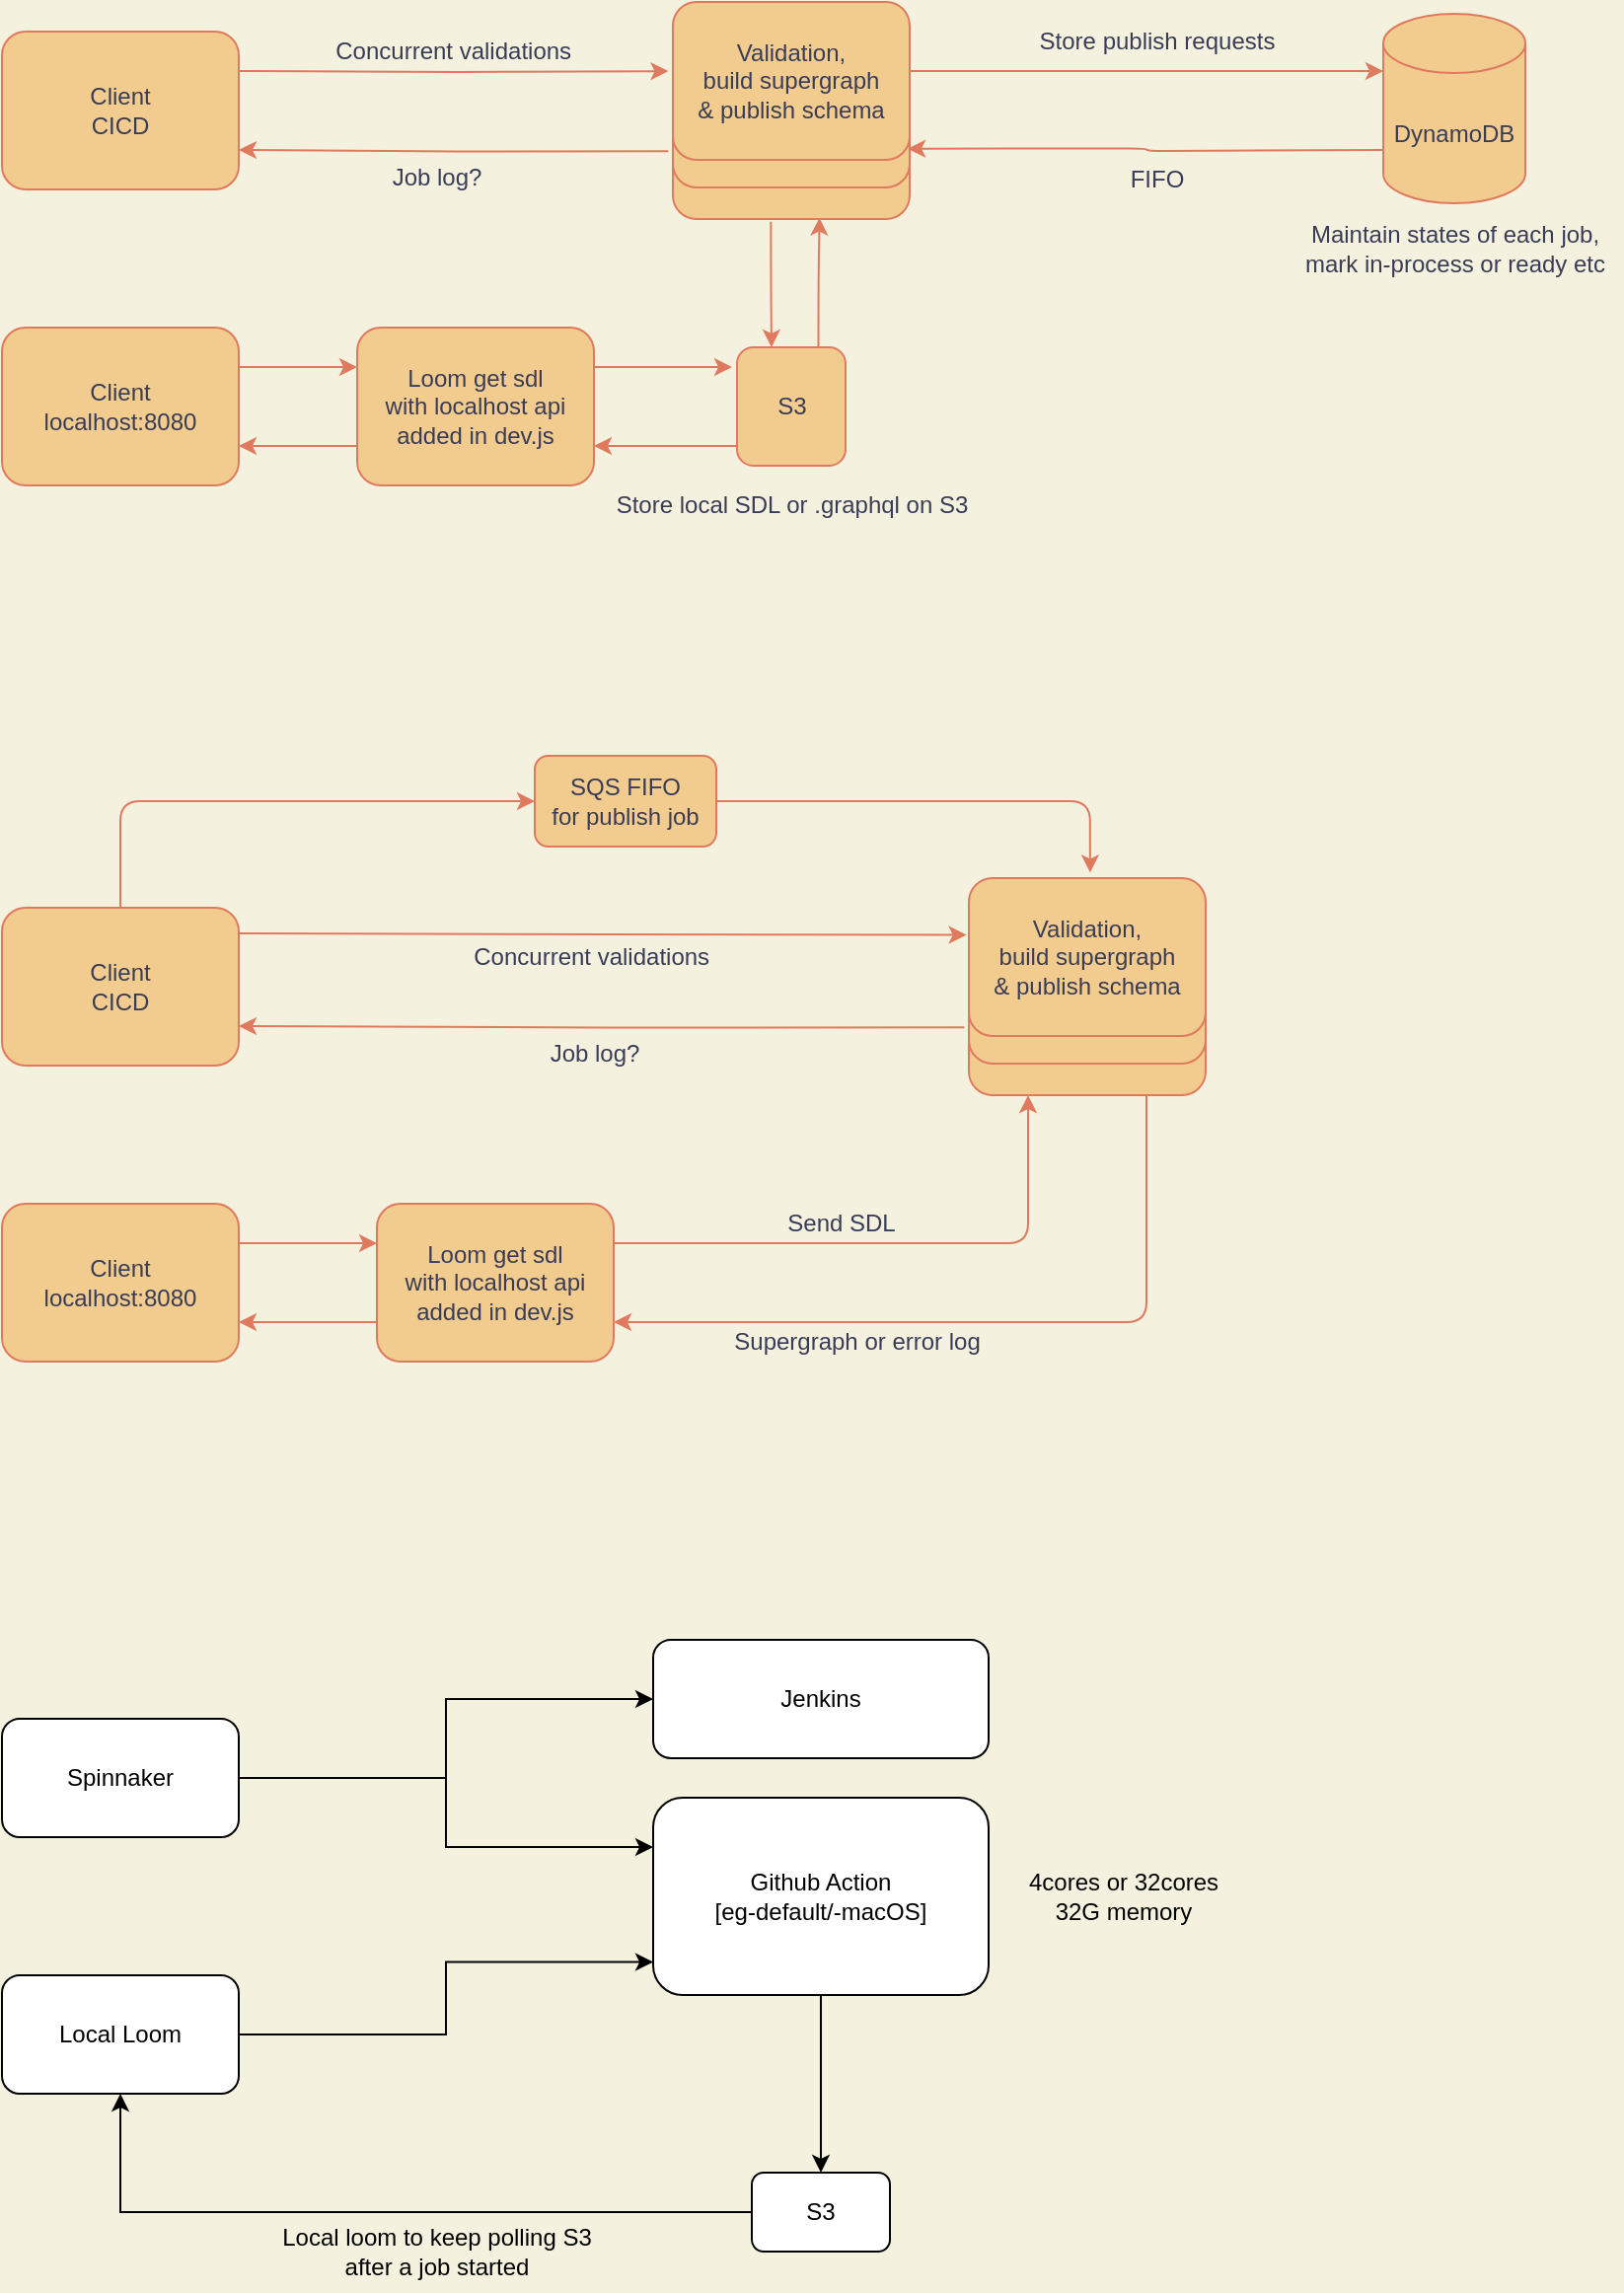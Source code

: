 <mxfile version="20.8.14" type="github">
  <diagram id="C5RBs43oDa-KdzZeNtuy" name="Page-1">
    <mxGraphModel dx="1254" dy="681" grid="1" gridSize="10" guides="1" tooltips="1" connect="1" arrows="1" fold="1" page="1" pageScale="1" pageWidth="1169" pageHeight="827" background="#F4F1DE" math="0" shadow="0">
      <root>
        <mxCell id="WIyWlLk6GJQsqaUBKTNV-0" />
        <mxCell id="WIyWlLk6GJQsqaUBKTNV-1" parent="WIyWlLk6GJQsqaUBKTNV-0" />
        <mxCell id="8BCUO0s5yUx3OdAA5PeD-3" style="edgeStyle=orthogonalEdgeStyle;rounded=0;orthogonalLoop=1;jettySize=auto;html=1;exitX=1;exitY=0.25;exitDx=0;exitDy=0;entryX=0;entryY=0.25;entryDx=0;entryDy=0;labelBackgroundColor=#F4F1DE;strokeColor=#E07A5F;fontColor=#393C56;" parent="WIyWlLk6GJQsqaUBKTNV-1" source="8BCUO0s5yUx3OdAA5PeD-0" target="8BCUO0s5yUx3OdAA5PeD-1" edge="1">
          <mxGeometry relative="1" as="geometry" />
        </mxCell>
        <mxCell id="8BCUO0s5yUx3OdAA5PeD-0" value="Client&lt;br&gt;localhost:8080" style="rounded=1;whiteSpace=wrap;html=1;fontSize=12;glass=0;strokeWidth=1;shadow=0;fillColor=#F2CC8F;strokeColor=#E07A5F;fontColor=#393C56;" parent="WIyWlLk6GJQsqaUBKTNV-1" vertex="1">
          <mxGeometry x="160" y="225" width="120" height="80" as="geometry" />
        </mxCell>
        <mxCell id="8BCUO0s5yUx3OdAA5PeD-69" style="edgeStyle=orthogonalEdgeStyle;curved=0;rounded=1;sketch=0;orthogonalLoop=1;jettySize=auto;html=1;exitX=1;exitY=0.25;exitDx=0;exitDy=0;fontColor=#393C56;strokeColor=#E07A5F;fillColor=#F2CC8F;" parent="WIyWlLk6GJQsqaUBKTNV-1" source="8BCUO0s5yUx3OdAA5PeD-1" edge="1">
          <mxGeometry relative="1" as="geometry">
            <mxPoint x="490" y="245" as="sourcePoint" />
            <mxPoint x="530" y="245" as="targetPoint" />
          </mxGeometry>
        </mxCell>
        <mxCell id="8BCUO0s5yUx3OdAA5PeD-73" style="edgeStyle=orthogonalEdgeStyle;curved=0;rounded=1;sketch=0;orthogonalLoop=1;jettySize=auto;html=1;exitX=0;exitY=0.75;exitDx=0;exitDy=0;entryX=1;entryY=0.75;entryDx=0;entryDy=0;fontColor=#393C56;strokeColor=#E07A5F;fillColor=#F2CC8F;" parent="WIyWlLk6GJQsqaUBKTNV-1" source="8BCUO0s5yUx3OdAA5PeD-1" target="8BCUO0s5yUx3OdAA5PeD-0" edge="1">
          <mxGeometry relative="1" as="geometry" />
        </mxCell>
        <mxCell id="8BCUO0s5yUx3OdAA5PeD-1" value="Loom get sdl&lt;br&gt;with localhost api&lt;br&gt;added in dev.js" style="rounded=1;whiteSpace=wrap;html=1;fontSize=12;glass=0;strokeWidth=1;shadow=0;fillColor=#F2CC8F;strokeColor=#E07A5F;fontColor=#393C56;" parent="WIyWlLk6GJQsqaUBKTNV-1" vertex="1">
          <mxGeometry x="340" y="225" width="120" height="80" as="geometry" />
        </mxCell>
        <mxCell id="8BCUO0s5yUx3OdAA5PeD-12" value="Client&lt;br&gt;CICD" style="rounded=1;whiteSpace=wrap;html=1;fontSize=12;glass=0;strokeWidth=1;shadow=0;fillColor=#F2CC8F;strokeColor=#E07A5F;fontColor=#393C56;" parent="WIyWlLk6GJQsqaUBKTNV-1" vertex="1">
          <mxGeometry x="160" y="75" width="120" height="80" as="geometry" />
        </mxCell>
        <mxCell id="8BCUO0s5yUx3OdAA5PeD-21" value="Concurrent validations&amp;nbsp;" style="text;html=1;align=center;verticalAlign=middle;resizable=0;points=[];autosize=1;strokeColor=none;fillColor=none;fontColor=#393C56;" parent="WIyWlLk6GJQsqaUBKTNV-1" vertex="1">
          <mxGeometry x="320" y="75" width="140" height="20" as="geometry" />
        </mxCell>
        <mxCell id="8BCUO0s5yUx3OdAA5PeD-22" value="Store local SDL or .graphql on S3" style="text;html=1;align=center;verticalAlign=middle;resizable=0;points=[];autosize=1;strokeColor=none;fillColor=none;fontColor=#393C56;" parent="WIyWlLk6GJQsqaUBKTNV-1" vertex="1">
          <mxGeometry x="465" y="305" width="190" height="20" as="geometry" />
        </mxCell>
        <mxCell id="8BCUO0s5yUx3OdAA5PeD-39" style="edgeStyle=orthogonalEdgeStyle;rounded=0;orthogonalLoop=1;jettySize=auto;html=1;exitX=1;exitY=0.25;exitDx=0;exitDy=0;entryX=-0.019;entryY=0.438;entryDx=0;entryDy=0;labelBackgroundColor=#F4F1DE;strokeColor=#E07A5F;fontColor=#393C56;entryPerimeter=0;" parent="WIyWlLk6GJQsqaUBKTNV-1" target="8BCUO0s5yUx3OdAA5PeD-58" edge="1">
          <mxGeometry relative="1" as="geometry">
            <mxPoint x="280" y="95" as="sourcePoint" />
            <mxPoint x="467.5" y="95" as="targetPoint" />
          </mxGeometry>
        </mxCell>
        <mxCell id="8BCUO0s5yUx3OdAA5PeD-40" style="edgeStyle=orthogonalEdgeStyle;rounded=0;orthogonalLoop=1;jettySize=auto;html=1;exitX=-0.019;exitY=0.946;exitDx=0;exitDy=0;entryX=1;entryY=0.75;entryDx=0;entryDy=0;labelBackgroundColor=#F4F1DE;strokeColor=#E07A5F;fontColor=#393C56;exitPerimeter=0;" parent="WIyWlLk6GJQsqaUBKTNV-1" source="8BCUO0s5yUx3OdAA5PeD-58" edge="1">
          <mxGeometry relative="1" as="geometry">
            <mxPoint x="467.5" y="135" as="sourcePoint" />
            <mxPoint x="280" y="135" as="targetPoint" />
          </mxGeometry>
        </mxCell>
        <mxCell id="8BCUO0s5yUx3OdAA5PeD-46" style="edgeStyle=orthogonalEdgeStyle;curved=0;rounded=1;sketch=0;orthogonalLoop=1;jettySize=auto;html=1;entryX=0;entryY=0.25;entryDx=0;entryDy=0;fontColor=#393C56;strokeColor=#E07A5F;fillColor=#F2CC8F;" parent="WIyWlLk6GJQsqaUBKTNV-1" edge="1">
          <mxGeometry relative="1" as="geometry">
            <mxPoint x="600.5" y="95" as="sourcePoint" />
            <mxPoint x="860" y="95" as="targetPoint" />
            <Array as="points">
              <mxPoint x="600.5" y="95" />
            </Array>
          </mxGeometry>
        </mxCell>
        <mxCell id="8BCUO0s5yUx3OdAA5PeD-82" style="edgeStyle=orthogonalEdgeStyle;curved=0;rounded=1;sketch=0;orthogonalLoop=1;jettySize=auto;html=1;exitX=0.414;exitY=1.017;exitDx=0;exitDy=0;fontColor=#393C56;strokeColor=#E07A5F;fillColor=#F2CC8F;exitPerimeter=0;" parent="WIyWlLk6GJQsqaUBKTNV-1" source="8BCUO0s5yUx3OdAA5PeD-45" edge="1">
          <mxGeometry relative="1" as="geometry">
            <mxPoint x="550" y="235" as="targetPoint" />
          </mxGeometry>
        </mxCell>
        <mxCell id="8BCUO0s5yUx3OdAA5PeD-45" value="New Stitcher&lt;br&gt;Build supergraph&lt;br&gt;&amp;amp;&amp;amp; Publish Schemas" style="rounded=1;whiteSpace=wrap;html=1;fontSize=12;glass=0;strokeWidth=1;shadow=0;fillColor=#F2CC8F;strokeColor=#E07A5F;fontColor=#393C56;" parent="WIyWlLk6GJQsqaUBKTNV-1" vertex="1">
          <mxGeometry x="500" y="90" width="120" height="80" as="geometry" />
        </mxCell>
        <mxCell id="8BCUO0s5yUx3OdAA5PeD-72" style="edgeStyle=orthogonalEdgeStyle;curved=0;rounded=1;sketch=0;orthogonalLoop=1;jettySize=auto;html=1;exitX=0.136;exitY=0.833;exitDx=0;exitDy=0;entryX=1;entryY=0.75;entryDx=0;entryDy=0;fontColor=#393C56;strokeColor=#E07A5F;fillColor=#F2CC8F;exitPerimeter=0;" parent="WIyWlLk6GJQsqaUBKTNV-1" source="8BCUO0s5yUx3OdAA5PeD-78" target="8BCUO0s5yUx3OdAA5PeD-1" edge="1">
          <mxGeometry relative="1" as="geometry">
            <mxPoint x="523.34" y="285" as="sourcePoint" />
            <mxPoint x="490" y="280.04" as="targetPoint" />
          </mxGeometry>
        </mxCell>
        <mxCell id="8BCUO0s5yUx3OdAA5PeD-51" value="Job log?" style="text;html=1;align=center;verticalAlign=middle;resizable=0;points=[];autosize=1;strokeColor=none;fillColor=none;fontColor=#393C56;" parent="WIyWlLk6GJQsqaUBKTNV-1" vertex="1">
          <mxGeometry x="350" y="139" width="60" height="20" as="geometry" />
        </mxCell>
        <mxCell id="8BCUO0s5yUx3OdAA5PeD-52" value="Store publish requests" style="text;html=1;align=center;verticalAlign=middle;resizable=0;points=[];autosize=1;strokeColor=none;fillColor=none;fontColor=#393C56;" parent="WIyWlLk6GJQsqaUBKTNV-1" vertex="1">
          <mxGeometry x="680" y="70" width="130" height="20" as="geometry" />
        </mxCell>
        <mxCell id="8BCUO0s5yUx3OdAA5PeD-63" style="edgeStyle=orthogonalEdgeStyle;curved=0;rounded=1;sketch=0;orthogonalLoop=1;jettySize=auto;html=1;exitX=0;exitY=0.75;exitDx=0;exitDy=0;fontColor=#393C56;strokeColor=#E07A5F;fillColor=#F2CC8F;entryX=0.992;entryY=0.929;entryDx=0;entryDy=0;entryPerimeter=0;" parent="WIyWlLk6GJQsqaUBKTNV-1" target="8BCUO0s5yUx3OdAA5PeD-58" edge="1">
          <mxGeometry relative="1" as="geometry">
            <mxPoint x="602.5" y="135.333" as="targetPoint" />
            <mxPoint x="860" y="135" as="sourcePoint" />
          </mxGeometry>
        </mxCell>
        <mxCell id="8BCUO0s5yUx3OdAA5PeD-55" value="FIFO" style="text;html=1;align=center;verticalAlign=middle;resizable=0;points=[];autosize=1;strokeColor=none;fillColor=none;fontColor=#393C56;" parent="WIyWlLk6GJQsqaUBKTNV-1" vertex="1">
          <mxGeometry x="725" y="140" width="40" height="20" as="geometry" />
        </mxCell>
        <mxCell id="8BCUO0s5yUx3OdAA5PeD-57" value="New Stitcher&lt;br&gt;Build supergraph&lt;br&gt;&amp;amp;&amp;amp; Publish Schemas" style="rounded=1;whiteSpace=wrap;html=1;fontSize=12;glass=0;strokeWidth=1;shadow=0;fillColor=#F2CC8F;strokeColor=#E07A5F;fontColor=#393C56;" parent="WIyWlLk6GJQsqaUBKTNV-1" vertex="1">
          <mxGeometry x="500" y="74" width="120" height="80" as="geometry" />
        </mxCell>
        <mxCell id="8BCUO0s5yUx3OdAA5PeD-58" value="Validation,&lt;br&gt;build supergraph&lt;br&gt;&amp;amp; publish schema" style="rounded=1;whiteSpace=wrap;html=1;fontSize=12;glass=0;strokeWidth=1;shadow=0;fillColor=#F2CC8F;strokeColor=#E07A5F;fontColor=#393C56;" parent="WIyWlLk6GJQsqaUBKTNV-1" vertex="1">
          <mxGeometry x="500" y="60" width="120" height="80" as="geometry" />
        </mxCell>
        <mxCell id="8BCUO0s5yUx3OdAA5PeD-83" style="edgeStyle=orthogonalEdgeStyle;curved=0;rounded=1;sketch=0;orthogonalLoop=1;jettySize=auto;html=1;exitX=0.75;exitY=0;exitDx=0;exitDy=0;entryX=0.619;entryY=0.992;entryDx=0;entryDy=0;entryPerimeter=0;fontColor=#393C56;strokeColor=#E07A5F;fillColor=#F2CC8F;" parent="WIyWlLk6GJQsqaUBKTNV-1" source="8BCUO0s5yUx3OdAA5PeD-78" target="8BCUO0s5yUx3OdAA5PeD-45" edge="1">
          <mxGeometry relative="1" as="geometry" />
        </mxCell>
        <mxCell id="8BCUO0s5yUx3OdAA5PeD-78" value="S3" style="rounded=1;whiteSpace=wrap;html=1;fontSize=12;glass=0;strokeWidth=1;shadow=0;fillColor=#F2CC8F;strokeColor=#E07A5F;fontColor=#393C56;" parent="WIyWlLk6GJQsqaUBKTNV-1" vertex="1">
          <mxGeometry x="532.5" y="235" width="55" height="60" as="geometry" />
        </mxCell>
        <mxCell id="8BCUO0s5yUx3OdAA5PeD-87" value="DynamoDB" style="shape=cylinder3;whiteSpace=wrap;html=1;boundedLbl=1;backgroundOutline=1;size=15;rounded=0;sketch=0;fontColor=#393C56;strokeColor=#E07A5F;fillColor=#F2CC8F;" parent="WIyWlLk6GJQsqaUBKTNV-1" vertex="1">
          <mxGeometry x="860" y="66" width="72" height="96" as="geometry" />
        </mxCell>
        <mxCell id="8BCUO0s5yUx3OdAA5PeD-88" value="Maintain states of each job, &lt;br&gt;mark in-process or ready etc" style="text;html=1;align=center;verticalAlign=middle;resizable=0;points=[];autosize=1;strokeColor=none;fillColor=none;fontColor=#393C56;" parent="WIyWlLk6GJQsqaUBKTNV-1" vertex="1">
          <mxGeometry x="811" y="170" width="170" height="30" as="geometry" />
        </mxCell>
        <mxCell id="8BCUO0s5yUx3OdAA5PeD-89" style="edgeStyle=orthogonalEdgeStyle;rounded=0;orthogonalLoop=1;jettySize=auto;html=1;exitX=1;exitY=0.25;exitDx=0;exitDy=0;entryX=0;entryY=0.25;entryDx=0;entryDy=0;labelBackgroundColor=#F4F1DE;strokeColor=#E07A5F;fontColor=#393C56;" parent="WIyWlLk6GJQsqaUBKTNV-1" source="8BCUO0s5yUx3OdAA5PeD-90" target="8BCUO0s5yUx3OdAA5PeD-93" edge="1">
          <mxGeometry relative="1" as="geometry" />
        </mxCell>
        <mxCell id="8BCUO0s5yUx3OdAA5PeD-90" value="Client&lt;br&gt;localhost:8080" style="rounded=1;whiteSpace=wrap;html=1;fontSize=12;glass=0;strokeWidth=1;shadow=0;fillColor=#F2CC8F;strokeColor=#E07A5F;fontColor=#393C56;" parent="WIyWlLk6GJQsqaUBKTNV-1" vertex="1">
          <mxGeometry x="160" y="669" width="120" height="80" as="geometry" />
        </mxCell>
        <mxCell id="8BCUO0s5yUx3OdAA5PeD-91" style="edgeStyle=orthogonalEdgeStyle;curved=0;rounded=1;sketch=0;orthogonalLoop=1;jettySize=auto;html=1;exitX=1;exitY=0.25;exitDx=0;exitDy=0;fontColor=#393C56;strokeColor=#E07A5F;fillColor=#F2CC8F;entryX=0.25;entryY=1;entryDx=0;entryDy=0;" parent="WIyWlLk6GJQsqaUBKTNV-1" source="8BCUO0s5yUx3OdAA5PeD-93" target="8BCUO0s5yUx3OdAA5PeD-101" edge="1">
          <mxGeometry relative="1" as="geometry">
            <mxPoint x="490" y="689" as="sourcePoint" />
            <mxPoint x="530" y="689" as="targetPoint" />
          </mxGeometry>
        </mxCell>
        <mxCell id="8BCUO0s5yUx3OdAA5PeD-92" style="edgeStyle=orthogonalEdgeStyle;curved=0;rounded=1;sketch=0;orthogonalLoop=1;jettySize=auto;html=1;exitX=0;exitY=0.75;exitDx=0;exitDy=0;entryX=1;entryY=0.75;entryDx=0;entryDy=0;fontColor=#393C56;strokeColor=#E07A5F;fillColor=#F2CC8F;" parent="WIyWlLk6GJQsqaUBKTNV-1" source="8BCUO0s5yUx3OdAA5PeD-93" target="8BCUO0s5yUx3OdAA5PeD-90" edge="1">
          <mxGeometry relative="1" as="geometry" />
        </mxCell>
        <mxCell id="8BCUO0s5yUx3OdAA5PeD-93" value="Loom get sdl&lt;br&gt;with localhost api&lt;br&gt;added in dev.js" style="rounded=1;whiteSpace=wrap;html=1;fontSize=12;glass=0;strokeWidth=1;shadow=0;fillColor=#F2CC8F;strokeColor=#E07A5F;fontColor=#393C56;" parent="WIyWlLk6GJQsqaUBKTNV-1" vertex="1">
          <mxGeometry x="350" y="669" width="120" height="80" as="geometry" />
        </mxCell>
        <mxCell id="8BCUO0s5yUx3OdAA5PeD-118" style="edgeStyle=orthogonalEdgeStyle;curved=0;rounded=1;sketch=0;orthogonalLoop=1;jettySize=auto;html=1;exitX=0.5;exitY=0;exitDx=0;exitDy=0;entryX=0;entryY=0.5;entryDx=0;entryDy=0;fontColor=#393C56;strokeColor=#E07A5F;fillColor=#F2CC8F;" parent="WIyWlLk6GJQsqaUBKTNV-1" source="8BCUO0s5yUx3OdAA5PeD-94" target="8BCUO0s5yUx3OdAA5PeD-117" edge="1">
          <mxGeometry relative="1" as="geometry" />
        </mxCell>
        <mxCell id="8BCUO0s5yUx3OdAA5PeD-94" value="Client&lt;br&gt;CICD" style="rounded=1;whiteSpace=wrap;html=1;fontSize=12;glass=0;strokeWidth=1;shadow=0;fillColor=#F2CC8F;strokeColor=#E07A5F;fontColor=#393C56;" parent="WIyWlLk6GJQsqaUBKTNV-1" vertex="1">
          <mxGeometry x="160" y="519" width="120" height="80" as="geometry" />
        </mxCell>
        <mxCell id="8BCUO0s5yUx3OdAA5PeD-95" value="Concurrent validations&amp;nbsp;" style="text;html=1;align=center;verticalAlign=middle;resizable=0;points=[];autosize=1;strokeColor=none;fillColor=none;fontColor=#393C56;" parent="WIyWlLk6GJQsqaUBKTNV-1" vertex="1">
          <mxGeometry x="390" y="534" width="140" height="20" as="geometry" />
        </mxCell>
        <mxCell id="8BCUO0s5yUx3OdAA5PeD-97" style="edgeStyle=orthogonalEdgeStyle;rounded=0;orthogonalLoop=1;jettySize=auto;html=1;exitX=1;exitY=0.25;exitDx=0;exitDy=0;entryX=-0.01;entryY=0.36;entryDx=0;entryDy=0;labelBackgroundColor=#F4F1DE;strokeColor=#E07A5F;fontColor=#393C56;entryPerimeter=0;" parent="WIyWlLk6GJQsqaUBKTNV-1" target="8BCUO0s5yUx3OdAA5PeD-108" edge="1">
          <mxGeometry relative="1" as="geometry">
            <mxPoint x="280" y="532" as="sourcePoint" />
            <mxPoint x="497.72" y="532.04" as="targetPoint" />
          </mxGeometry>
        </mxCell>
        <mxCell id="8BCUO0s5yUx3OdAA5PeD-98" style="edgeStyle=orthogonalEdgeStyle;rounded=0;orthogonalLoop=1;jettySize=auto;html=1;exitX=-0.019;exitY=0.946;exitDx=0;exitDy=0;entryX=1;entryY=0.75;entryDx=0;entryDy=0;labelBackgroundColor=#F4F1DE;strokeColor=#E07A5F;fontColor=#393C56;exitPerimeter=0;" parent="WIyWlLk6GJQsqaUBKTNV-1" source="8BCUO0s5yUx3OdAA5PeD-108" edge="1">
          <mxGeometry relative="1" as="geometry">
            <mxPoint x="467.5" y="579" as="sourcePoint" />
            <mxPoint x="280" y="579" as="targetPoint" />
          </mxGeometry>
        </mxCell>
        <mxCell id="8BCUO0s5yUx3OdAA5PeD-101" value="New Stitcher&lt;br&gt;Build supergraph&lt;br&gt;&amp;amp;&amp;amp; Publish Schemas" style="rounded=1;whiteSpace=wrap;html=1;fontSize=12;glass=0;strokeWidth=1;shadow=0;fillColor=#F2CC8F;strokeColor=#E07A5F;fontColor=#393C56;" parent="WIyWlLk6GJQsqaUBKTNV-1" vertex="1">
          <mxGeometry x="650" y="534" width="120" height="80" as="geometry" />
        </mxCell>
        <mxCell id="8BCUO0s5yUx3OdAA5PeD-102" style="edgeStyle=orthogonalEdgeStyle;curved=0;rounded=1;sketch=0;orthogonalLoop=1;jettySize=auto;html=1;entryX=1;entryY=0.75;entryDx=0;entryDy=0;fontColor=#393C56;strokeColor=#E07A5F;fillColor=#F2CC8F;exitX=0.75;exitY=1;exitDx=0;exitDy=0;" parent="WIyWlLk6GJQsqaUBKTNV-1" source="8BCUO0s5yUx3OdAA5PeD-101" target="8BCUO0s5yUx3OdAA5PeD-93" edge="1">
          <mxGeometry relative="1" as="geometry">
            <mxPoint x="580" y="640" as="sourcePoint" />
            <mxPoint x="490" y="724.04" as="targetPoint" />
          </mxGeometry>
        </mxCell>
        <mxCell id="8BCUO0s5yUx3OdAA5PeD-103" value="Job log?" style="text;html=1;align=center;verticalAlign=middle;resizable=0;points=[];autosize=1;strokeColor=none;fillColor=none;fontColor=#393C56;" parent="WIyWlLk6GJQsqaUBKTNV-1" vertex="1">
          <mxGeometry x="430" y="583" width="60" height="20" as="geometry" />
        </mxCell>
        <mxCell id="8BCUO0s5yUx3OdAA5PeD-107" value="New Stitcher&lt;br&gt;Build supergraph&lt;br&gt;&amp;amp;&amp;amp; Publish Schemas" style="rounded=1;whiteSpace=wrap;html=1;fontSize=12;glass=0;strokeWidth=1;shadow=0;fillColor=#F2CC8F;strokeColor=#E07A5F;fontColor=#393C56;" parent="WIyWlLk6GJQsqaUBKTNV-1" vertex="1">
          <mxGeometry x="650" y="518" width="120" height="80" as="geometry" />
        </mxCell>
        <mxCell id="8BCUO0s5yUx3OdAA5PeD-108" value="Validation,&lt;br&gt;build supergraph&lt;br&gt;&amp;amp; publish schema" style="rounded=1;whiteSpace=wrap;html=1;fontSize=12;glass=0;strokeWidth=1;shadow=0;fillColor=#F2CC8F;strokeColor=#E07A5F;fontColor=#393C56;" parent="WIyWlLk6GJQsqaUBKTNV-1" vertex="1">
          <mxGeometry x="650" y="504" width="120" height="80" as="geometry" />
        </mxCell>
        <mxCell id="8BCUO0s5yUx3OdAA5PeD-116" style="edgeStyle=orthogonalEdgeStyle;curved=0;rounded=1;sketch=0;orthogonalLoop=1;jettySize=auto;html=1;exitX=1;exitY=0.5;exitDx=0;exitDy=0;entryX=0.512;entryY=-0.035;entryDx=0;entryDy=0;entryPerimeter=0;fontColor=#393C56;strokeColor=#E07A5F;fillColor=#F2CC8F;" parent="WIyWlLk6GJQsqaUBKTNV-1" source="8BCUO0s5yUx3OdAA5PeD-117" target="8BCUO0s5yUx3OdAA5PeD-108" edge="1">
          <mxGeometry relative="1" as="geometry">
            <mxPoint x="440" y="466" as="sourcePoint" />
          </mxGeometry>
        </mxCell>
        <mxCell id="8BCUO0s5yUx3OdAA5PeD-117" value="SQS FIFO&lt;br&gt;for publish job" style="rounded=1;whiteSpace=wrap;html=1;sketch=0;fontColor=#393C56;strokeColor=#E07A5F;fillColor=#F2CC8F;" parent="WIyWlLk6GJQsqaUBKTNV-1" vertex="1">
          <mxGeometry x="430" y="442" width="92" height="46" as="geometry" />
        </mxCell>
        <mxCell id="eijsEiQ99h85haCWON7a-2" value="Send SDL" style="text;html=1;align=center;verticalAlign=middle;resizable=0;points=[];autosize=1;strokeColor=none;fillColor=none;fontColor=#393C56;" parent="WIyWlLk6GJQsqaUBKTNV-1" vertex="1">
          <mxGeometry x="545" y="664" width="80" height="30" as="geometry" />
        </mxCell>
        <mxCell id="eijsEiQ99h85haCWON7a-3" value="Supergraph or error log" style="text;html=1;align=center;verticalAlign=middle;resizable=0;points=[];autosize=1;strokeColor=none;fillColor=none;fontColor=#393C56;" parent="WIyWlLk6GJQsqaUBKTNV-1" vertex="1">
          <mxGeometry x="518" y="724" width="150" height="30" as="geometry" />
        </mxCell>
        <mxCell id="9AquaJbqrL2KOxMunNHV-1" style="edgeStyle=orthogonalEdgeStyle;rounded=0;orthogonalLoop=1;jettySize=auto;html=1;exitX=1;exitY=0.5;exitDx=0;exitDy=0;entryX=0;entryY=0.5;entryDx=0;entryDy=0;" parent="WIyWlLk6GJQsqaUBKTNV-1" source="9AquaJbqrL2KOxMunNHV-0" edge="1" target="1Rv2bm26NuJVzMtn4V_V-2">
          <mxGeometry relative="1" as="geometry">
            <mxPoint x="350" y="960" as="targetPoint" />
          </mxGeometry>
        </mxCell>
        <mxCell id="1Rv2bm26NuJVzMtn4V_V-4" style="edgeStyle=orthogonalEdgeStyle;rounded=0;orthogonalLoop=1;jettySize=auto;html=1;entryX=0;entryY=0.25;entryDx=0;entryDy=0;" edge="1" parent="WIyWlLk6GJQsqaUBKTNV-1" source="9AquaJbqrL2KOxMunNHV-0" target="9AquaJbqrL2KOxMunNHV-3">
          <mxGeometry relative="1" as="geometry" />
        </mxCell>
        <mxCell id="9AquaJbqrL2KOxMunNHV-0" value="Spinnaker" style="rounded=1;whiteSpace=wrap;html=1;" parent="WIyWlLk6GJQsqaUBKTNV-1" vertex="1">
          <mxGeometry x="160" y="930" width="120" height="60" as="geometry" />
        </mxCell>
        <mxCell id="1Rv2bm26NuJVzMtn4V_V-9" style="edgeStyle=orthogonalEdgeStyle;rounded=0;orthogonalLoop=1;jettySize=auto;html=1;" edge="1" parent="WIyWlLk6GJQsqaUBKTNV-1" source="9AquaJbqrL2KOxMunNHV-3">
          <mxGeometry relative="1" as="geometry">
            <mxPoint x="575" y="1160" as="targetPoint" />
          </mxGeometry>
        </mxCell>
        <mxCell id="9AquaJbqrL2KOxMunNHV-3" value="Github Action&lt;br&gt;[eg-default/-macOS]" style="rounded=1;whiteSpace=wrap;html=1;" parent="WIyWlLk6GJQsqaUBKTNV-1" vertex="1">
          <mxGeometry x="490" y="970" width="170" height="100" as="geometry" />
        </mxCell>
        <mxCell id="1Rv2bm26NuJVzMtn4V_V-1" value="4cores or 32cores&lt;br&gt;32G memory" style="text;html=1;align=center;verticalAlign=middle;resizable=0;points=[];autosize=1;strokeColor=none;fillColor=none;" vertex="1" parent="WIyWlLk6GJQsqaUBKTNV-1">
          <mxGeometry x="668" y="1000" width="120" height="40" as="geometry" />
        </mxCell>
        <mxCell id="1Rv2bm26NuJVzMtn4V_V-2" value="Jenkins" style="rounded=1;whiteSpace=wrap;html=1;" vertex="1" parent="WIyWlLk6GJQsqaUBKTNV-1">
          <mxGeometry x="490" y="890" width="170" height="60" as="geometry" />
        </mxCell>
        <mxCell id="1Rv2bm26NuJVzMtn4V_V-8" style="edgeStyle=orthogonalEdgeStyle;rounded=0;orthogonalLoop=1;jettySize=auto;html=1;entryX=0;entryY=0.833;entryDx=0;entryDy=0;entryPerimeter=0;" edge="1" parent="WIyWlLk6GJQsqaUBKTNV-1" source="1Rv2bm26NuJVzMtn4V_V-6" target="9AquaJbqrL2KOxMunNHV-3">
          <mxGeometry relative="1" as="geometry" />
        </mxCell>
        <mxCell id="1Rv2bm26NuJVzMtn4V_V-6" value="Local Loom" style="rounded=1;whiteSpace=wrap;html=1;" vertex="1" parent="WIyWlLk6GJQsqaUBKTNV-1">
          <mxGeometry x="160" y="1060" width="120" height="60" as="geometry" />
        </mxCell>
        <mxCell id="1Rv2bm26NuJVzMtn4V_V-11" style="edgeStyle=orthogonalEdgeStyle;rounded=0;orthogonalLoop=1;jettySize=auto;html=1;entryX=0.5;entryY=1;entryDx=0;entryDy=0;" edge="1" parent="WIyWlLk6GJQsqaUBKTNV-1" source="1Rv2bm26NuJVzMtn4V_V-10" target="1Rv2bm26NuJVzMtn4V_V-6">
          <mxGeometry relative="1" as="geometry" />
        </mxCell>
        <mxCell id="1Rv2bm26NuJVzMtn4V_V-10" value="S3" style="rounded=1;whiteSpace=wrap;html=1;" vertex="1" parent="WIyWlLk6GJQsqaUBKTNV-1">
          <mxGeometry x="540" y="1160" width="70" height="40" as="geometry" />
        </mxCell>
        <mxCell id="1Rv2bm26NuJVzMtn4V_V-12" value="Local loom to keep polling S3&lt;br&gt;after a job started" style="text;html=1;align=center;verticalAlign=middle;resizable=0;points=[];autosize=1;strokeColor=none;fillColor=none;" vertex="1" parent="WIyWlLk6GJQsqaUBKTNV-1">
          <mxGeometry x="290" y="1180" width="180" height="40" as="geometry" />
        </mxCell>
      </root>
    </mxGraphModel>
  </diagram>
</mxfile>
